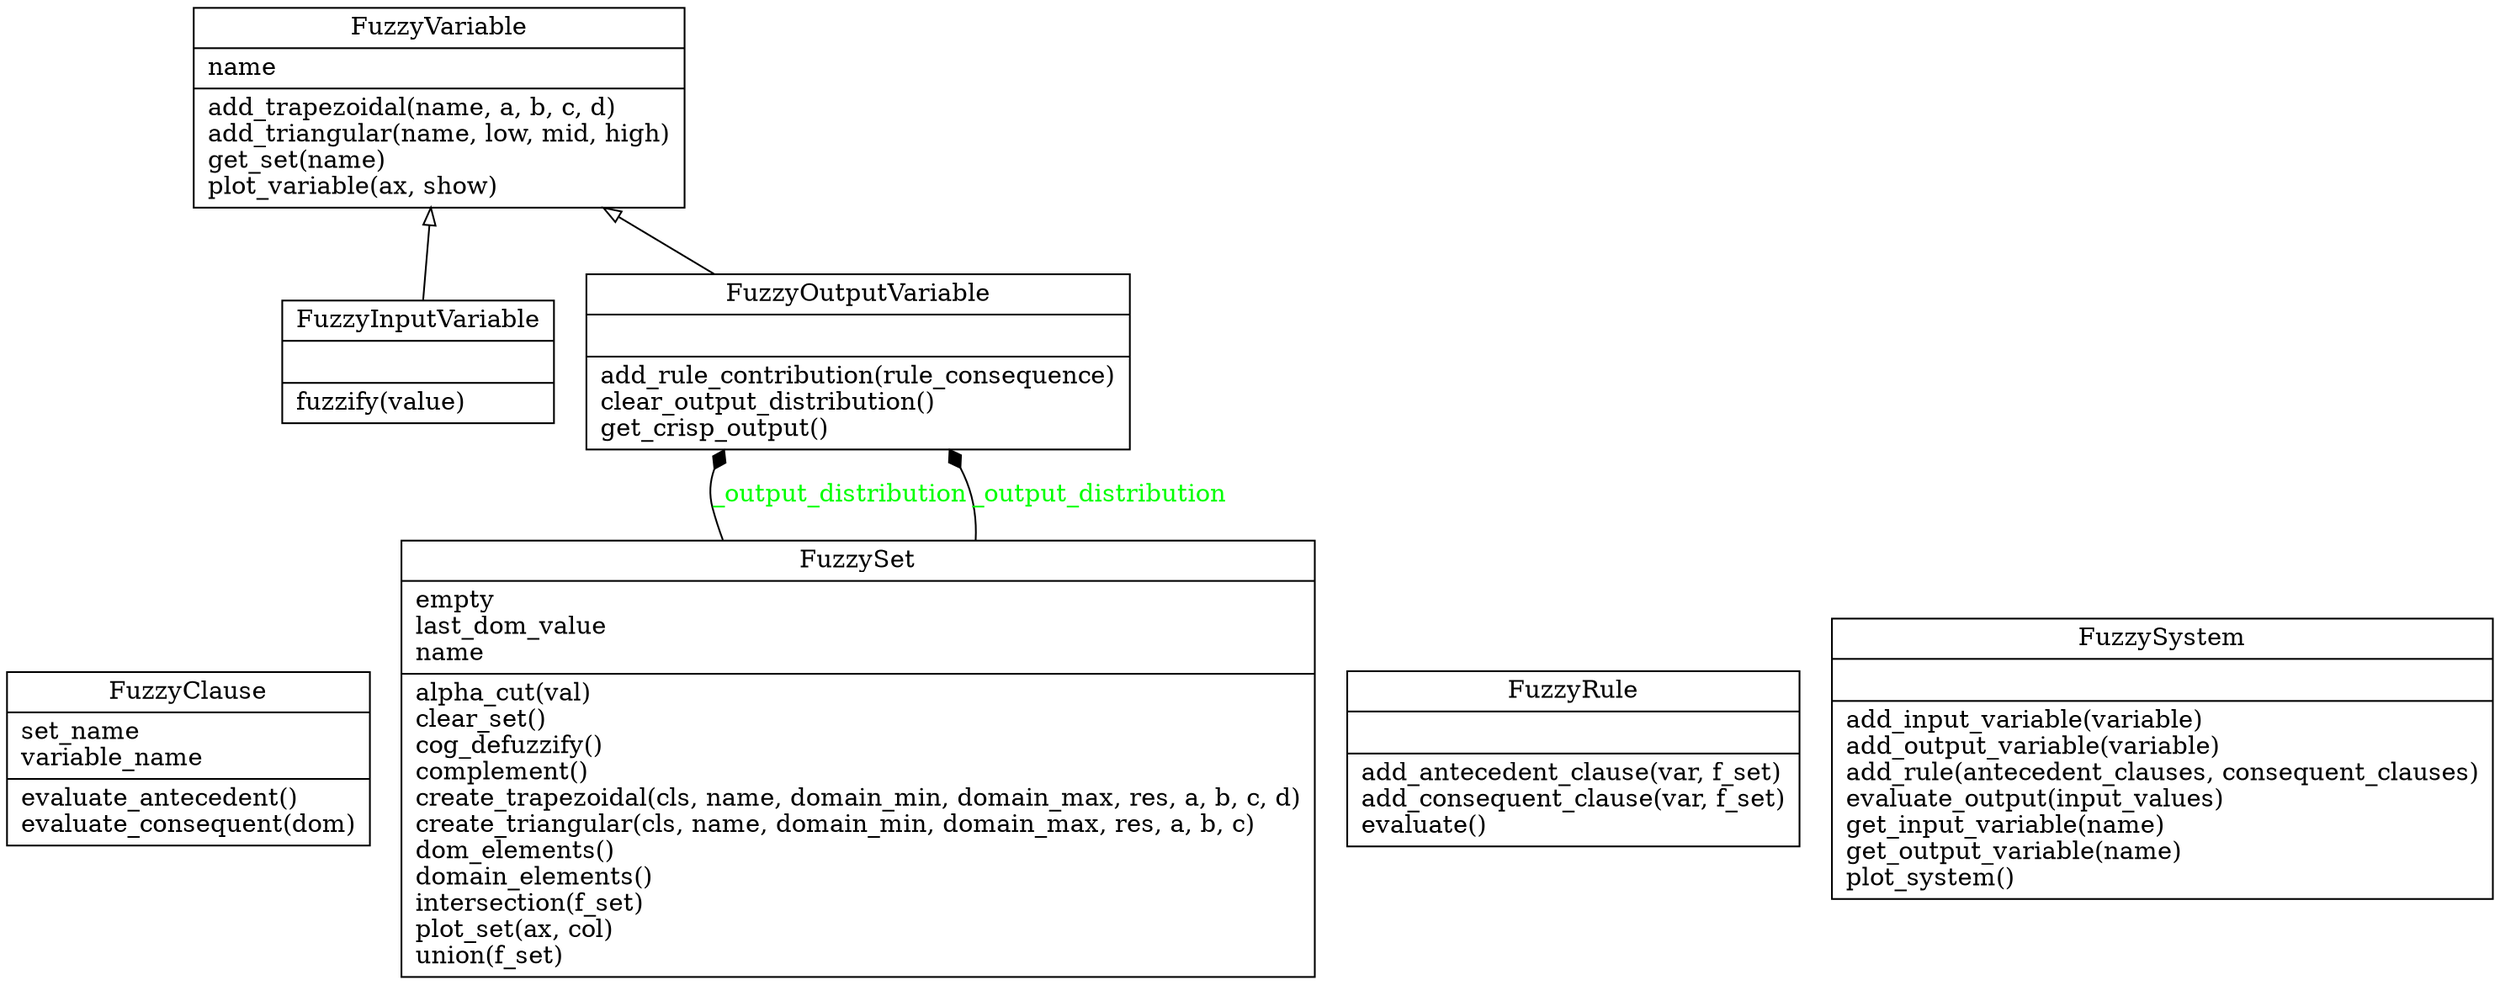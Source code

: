 digraph "classes" {
charset="utf-8"
rankdir=BT
"0" [label="{FuzzyClause|set_name\lvariable_name\l|evaluate_antecedent()\levaluate_consequent(dom)\l}", shape="record"];
"1" [label="{FuzzyInputVariable|\l|fuzzify(value)\l}", shape="record"];
"2" [label="{FuzzyOutputVariable|\l|add_rule_contribution(rule_consequence)\lclear_output_distribution()\lget_crisp_output()\l}", shape="record"];
"3" [label="{FuzzyRule|\l|add_antecedent_clause(var, f_set)\ladd_consequent_clause(var, f_set)\levaluate()\l}", shape="record"];
"4" [label="{FuzzySet|empty\llast_dom_value\lname\l|alpha_cut(val)\lclear_set()\lcog_defuzzify()\lcomplement()\lcreate_trapezoidal(cls, name, domain_min, domain_max, res, a, b, c, d)\lcreate_triangular(cls, name, domain_min, domain_max, res, a, b, c)\ldom_elements()\ldomain_elements()\lintersection(f_set)\lplot_set(ax, col)\lunion(f_set)\l}", shape="record"];
"5" [label="{FuzzySystem|\l|add_input_variable(variable)\ladd_output_variable(variable)\ladd_rule(antecedent_clauses, consequent_clauses)\levaluate_output(input_values)\lget_input_variable(name)\lget_output_variable(name)\lplot_system()\l}", shape="record"];
"6" [label="{FuzzyVariable|name\l|add_trapezoidal(name, a, b, c, d)\ladd_triangular(name, low, mid, high)\lget_set(name)\lplot_variable(ax, show)\l}", shape="record"];
"1" -> "6" [arrowhead="empty", arrowtail="none"];
"2" -> "6" [arrowhead="empty", arrowtail="none"];
"4" -> "2" [arrowhead="diamond", arrowtail="none", fontcolor="green", label="_output_distribution", style="solid"];
"4" -> "2" [arrowhead="diamond", arrowtail="none", fontcolor="green", label="_output_distribution", style="solid"];
}
